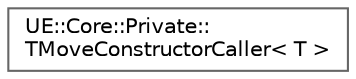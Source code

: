 digraph "Graphical Class Hierarchy"
{
 // INTERACTIVE_SVG=YES
 // LATEX_PDF_SIZE
  bgcolor="transparent";
  edge [fontname=Helvetica,fontsize=10,labelfontname=Helvetica,labelfontsize=10];
  node [fontname=Helvetica,fontsize=10,shape=box,height=0.2,width=0.4];
  rankdir="LR";
  Node0 [id="Node000000",label="UE::Core::Private::\lTMoveConstructorCaller\< T \>",height=0.2,width=0.4,color="grey40", fillcolor="white", style="filled",URL="$d0/dac/structUE_1_1Core_1_1Private_1_1TMoveConstructorCaller.html",tooltip="A utility for calling a type's move constructor based on an index into a template parameter pack."];
}
